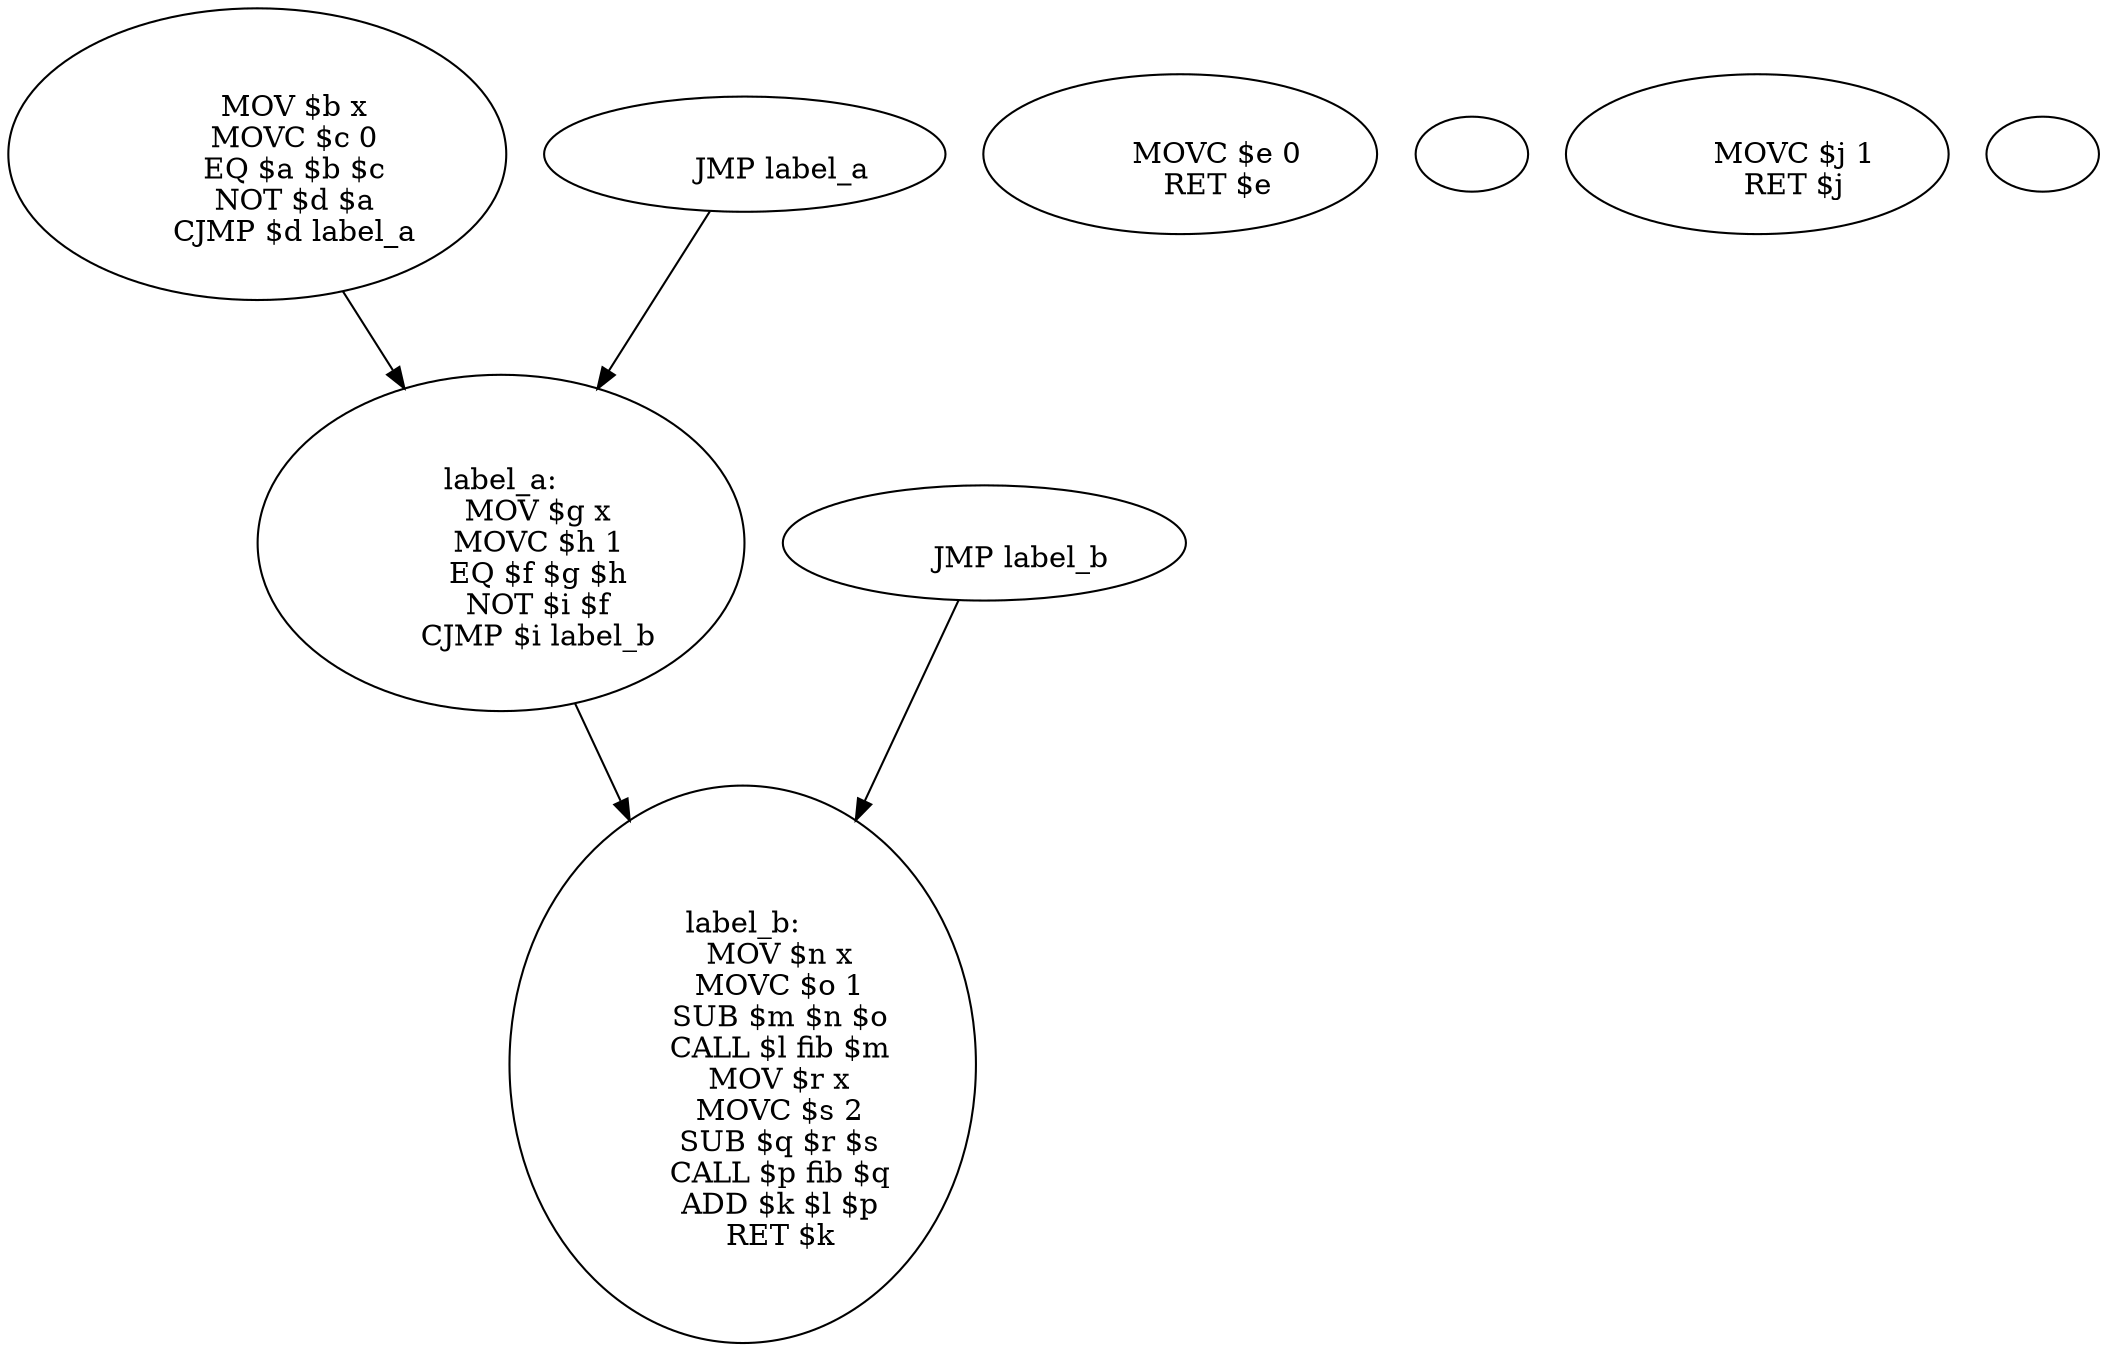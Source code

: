 digraph fib {

a[label="
	MOV $b x
	MOVC $c 0
	EQ $a $b $c
	NOT $d $a
	CJMP $d label_a
"];
b[label="
	MOVC $e 0
	RET $e
"];
c[label="
	JMP label_a
"];
d[label="
"];
e[label="
label_a:
	MOV $g x
	MOVC $h 1
	EQ $f $g $h
	NOT $i $f
	CJMP $i label_b
"];
f[label="
	MOVC $j 1
	RET $j
"];
g[label="
	JMP label_b
"];
h[label="
"];
i[label="
label_b:
	MOV $n x
	MOVC $o 1
	SUB $m $n $o
	CALL $l fib $m
	MOV $r x
	MOVC $s 2
	SUB $q $r $s
	CALL $p fib $q
	ADD $k $l $p
	RET $k
"];

a -> e
c -> e
e -> i
g -> i
}

